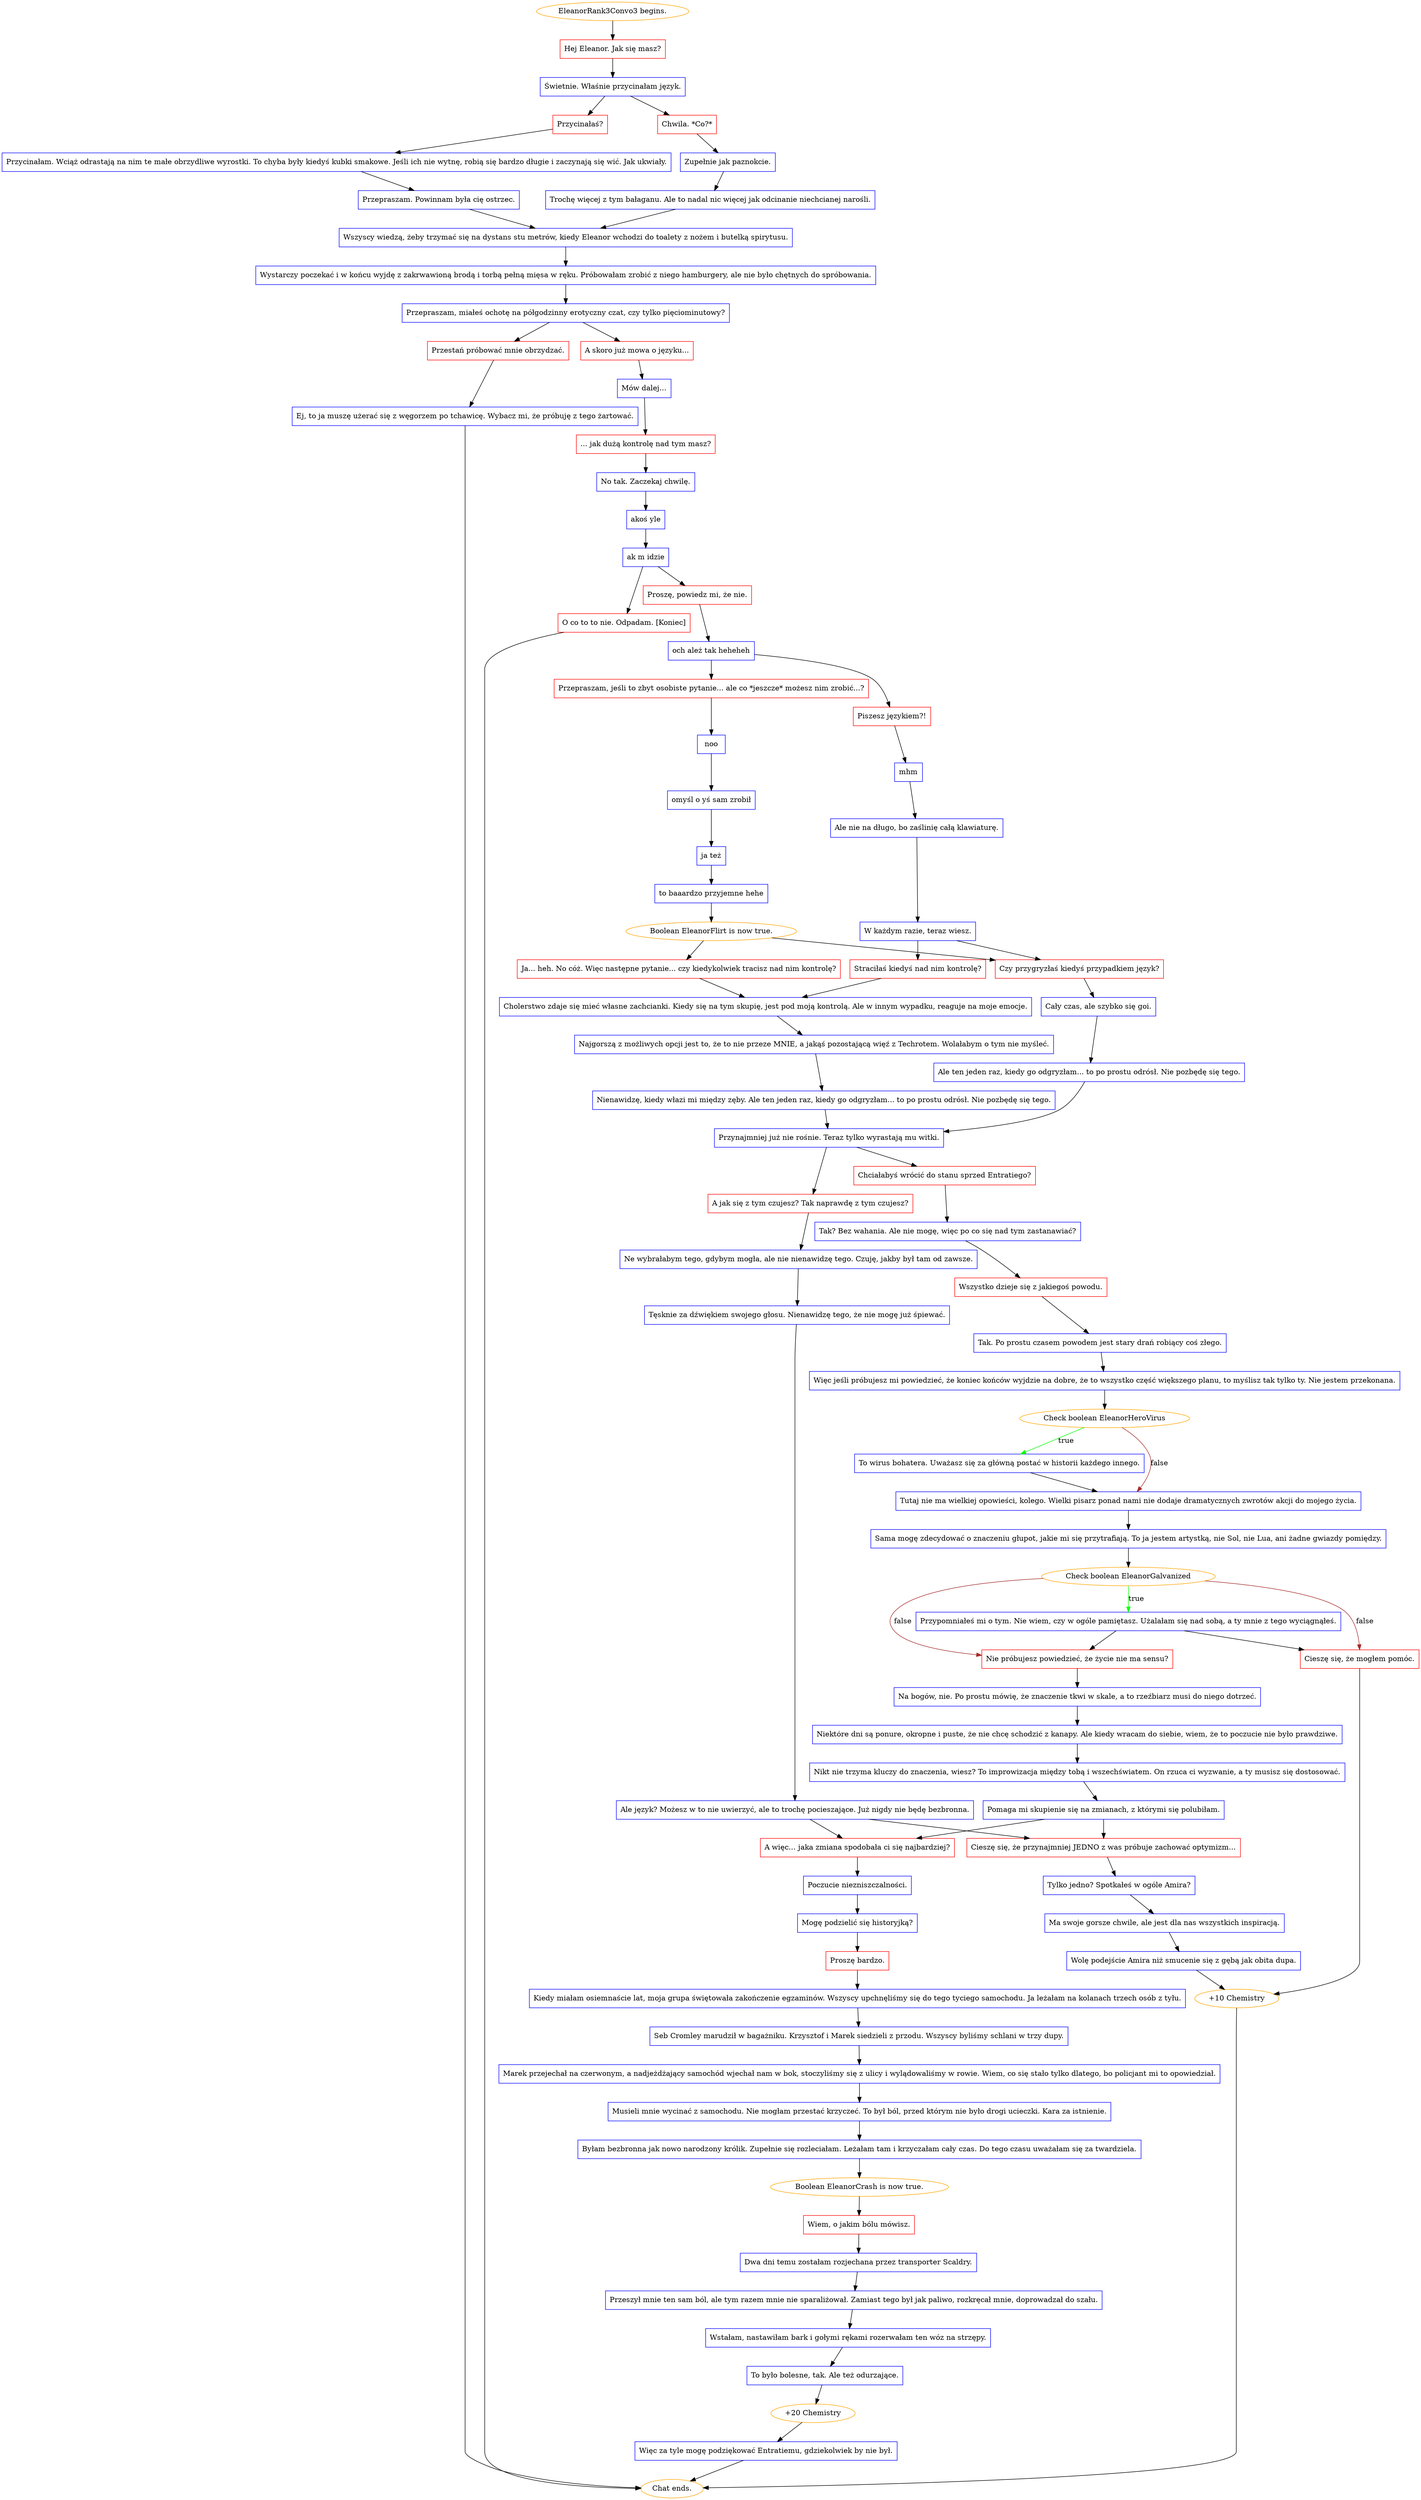 digraph {
	"EleanorRank3Convo3 begins." [color=orange];
		"EleanorRank3Convo3 begins." -> j1150736474;
	j1150736474 [label="Hej Eleanor. Jak się masz?",shape=box,color=red];
		j1150736474 -> j2955023862;
	j2955023862 [label="Świetnie. Właśnie przycinałam język.",shape=box,color=blue];
		j2955023862 -> j1239943639;
		j2955023862 -> j2635022493;
	j1239943639 [label="Przycinałaś?",shape=box,color=red];
		j1239943639 -> j973772295;
	j2635022493 [label="Chwila. *Co?*",shape=box,color=red];
		j2635022493 -> j301207371;
	j973772295 [label="Przycinałam. Wciąż odrastają na nim te małe obrzydliwe wyrostki. To chyba były kiedyś kubki smakowe. Jeśli ich nie wytnę, robią się bardzo długie i zaczynają się wić. Jak ukwiały.",shape=box,color=blue];
		j973772295 -> j439314474;
	j301207371 [label="Zupełnie jak paznokcie.",shape=box,color=blue];
		j301207371 -> j3692219632;
	j439314474 [label="Przepraszam. Powinnam była cię ostrzec.",shape=box,color=blue];
		j439314474 -> j816878542;
	j3692219632 [label="Trochę więcej z tym bałaganu. Ale to nadal nic więcej jak odcinanie niechcianej narośli.",shape=box,color=blue];
		j3692219632 -> j816878542;
	j816878542 [label="Wszyscy wiedzą, żeby trzymać się na dystans stu metrów, kiedy Eleanor wchodzi do toalety z nożem i butelką spirytusu.",shape=box,color=blue];
		j816878542 -> j2334762834;
	j2334762834 [label="Wystarczy poczekać i w końcu wyjdę z zakrwawioną brodą i torbą pełną mięsa w ręku. Próbowałam zrobić z niego hamburgery, ale nie było chętnych do spróbowania.",shape=box,color=blue];
		j2334762834 -> j2878316198;
	j2878316198 [label="Przepraszam, miałeś ochotę na półgodzinny erotyczny czat, czy tylko pięciominutowy?",shape=box,color=blue];
		j2878316198 -> j2058236579;
		j2878316198 -> j1327915573;
	j2058236579 [label="Przestań próbować mnie obrzydzać.",shape=box,color=red];
		j2058236579 -> j2570733984;
	j1327915573 [label="A skoro już mowa o języku...",shape=box,color=red];
		j1327915573 -> j3232246985;
	j2570733984 [label="Ej, to ja muszę użerać się z węgorzem po tchawicę. Wybacz mi, że próbuję z tego żartować.",shape=box,color=blue];
		j2570733984 -> "Chat ends.";
	j3232246985 [label="Mów dalej...",shape=box,color=blue];
		j3232246985 -> j3685674793;
	"Chat ends." [color=orange];
	j3685674793 [label="... jak dużą kontrolę nad tym masz?",shape=box,color=red];
		j3685674793 -> j584676490;
	j584676490 [label="No tak. Zaczekaj chwilę.",shape=box,color=blue];
		j584676490 -> j1288688488;
	j1288688488 [label="akoś yle",shape=box,color=blue];
		j1288688488 -> j2258841864;
	j2258841864 [label="ak m idzie",shape=box,color=blue];
		j2258841864 -> j794816155;
		j2258841864 -> j2221548010;
	j794816155 [label="Proszę, powiedz mi, że nie.",shape=box,color=red];
		j794816155 -> j2673384042;
	j2221548010 [label="O co to to nie. Odpadam. [Koniec]",shape=box,color=red];
		j2221548010 -> "Chat ends.";
	j2673384042 [label="och ależ tak heheheh",shape=box,color=blue];
		j2673384042 -> j2079854084;
		j2673384042 -> j1818777782;
	j2079854084 [label="Piszesz językiem?!",shape=box,color=red];
		j2079854084 -> j2732119523;
	j1818777782 [label="Przepraszam, jeśli to zbyt osobiste pytanie... ale co *jeszcze* możesz nim zrobić...?",shape=box,color=red];
		j1818777782 -> j1465651010;
	j2732119523 [label="mhm",shape=box,color=blue];
		j2732119523 -> j351449376;
	j1465651010 [label="noo",shape=box,color=blue];
		j1465651010 -> j1785896895;
	j351449376 [label="Ale nie na długo, bo zaślinię całą klawiaturę.",shape=box,color=blue];
		j351449376 -> j2349602549;
	j1785896895 [label="omyśl o yś sam zrobił",shape=box,color=blue];
		j1785896895 -> j3577122556;
	j2349602549 [label="W każdym razie, teraz wiesz.",shape=box,color=blue];
		j2349602549 -> j539436970;
		j2349602549 -> j2863912083;
	j3577122556 [label="ja też",shape=box,color=blue];
		j3577122556 -> j2367021765;
	j539436970 [label="Straciłaś kiedyś nad nim kontrolę?",shape=box,color=red];
		j539436970 -> j3087374815;
	j2863912083 [label="Czy przygryzłaś kiedyś przypadkiem język?",shape=box,color=red];
		j2863912083 -> j3887009452;
	j2367021765 [label="to baaardzo przyjemne hehe",shape=box,color=blue];
		j2367021765 -> j1548558611;
	j3087374815 [label="Cholerstwo zdaje się mieć własne zachcianki. Kiedy się na tym skupię, jest pod moją kontrolą. Ale w innym wypadku, reaguje na moje emocje.",shape=box,color=blue];
		j3087374815 -> j3076944491;
	j3887009452 [label="Cały czas, ale szybko się goi.",shape=box,color=blue];
		j3887009452 -> j2818176252;
	j1548558611 [label="Boolean EleanorFlirt is now true.",color=orange];
		j1548558611 -> j4288344464;
		j1548558611 -> j2863912083;
	j3076944491 [label="Najgorszą z możliwych opcji jest to, że to nie przeze MNIE, a jakąś pozostającą więź z Techrotem. Wolałabym o tym nie myśleć.",shape=box,color=blue];
		j3076944491 -> j3313490203;
	j2818176252 [label="Ale ten jeden raz, kiedy go odgryzłam... to po prostu odrósł. Nie pozbędę się tego.",shape=box,color=blue];
		j2818176252 -> j364726729;
	j4288344464 [label="Ja... heh. No cóż. Więc następne pytanie... czy kiedykolwiek tracisz nad nim kontrolę?",shape=box,color=red];
		j4288344464 -> j3087374815;
	j3313490203 [label="Nienawidzę, kiedy włazi mi między zęby. Ale ten jeden raz, kiedy go odgryzłam... to po prostu odrósł. Nie pozbędę się tego.",shape=box,color=blue];
		j3313490203 -> j364726729;
	j364726729 [label="Przynajmniej już nie rośnie. Teraz tylko wyrastają mu witki.",shape=box,color=blue];
		j364726729 -> j2436139834;
		j364726729 -> j1948593855;
	j2436139834 [label="Chciałabyś wrócić do stanu sprzed Entratiego?",shape=box,color=red];
		j2436139834 -> j3646688168;
	j1948593855 [label="A jak się z tym czujesz? Tak naprawdę z tym czujesz?",shape=box,color=red];
		j1948593855 -> j844106004;
	j3646688168 [label="Tak? Bez wahania. Ale nie mogę, więc po co się nad tym zastanawiać?",shape=box,color=blue];
		j3646688168 -> j3314679190;
	j844106004 [label="Ne wybrałabym tego, gdybym mogła, ale nie nienawidzę tego. Czuję, jakby był tam od zawsze.",shape=box,color=blue];
		j844106004 -> j3186989945;
	j3314679190 [label="Wszystko dzieje się z jakiegoś powodu.",shape=box,color=red];
		j3314679190 -> j3368584317;
	j3186989945 [label="Tęsknie za dźwiękiem swojego głosu. Nienawidzę tego, że nie mogę już śpiewać.",shape=box,color=blue];
		j3186989945 -> j3652919603;
	j3368584317 [label="Tak. Po prostu czasem powodem jest stary drań robiący coś złego.",shape=box,color=blue];
		j3368584317 -> j581878098;
	j3652919603 [label="Ale język? Możesz w to nie uwierzyć, ale to trochę pocieszające. Już nigdy nie będę bezbronna.",shape=box,color=blue];
		j3652919603 -> j311051003;
		j3652919603 -> j691774507;
	j581878098 [label="Więc jeśli próbujesz mi powiedzieć, że koniec końców wyjdzie na dobre, że to wszystko część większego planu, to myślisz tak tylko ty. Nie jestem przekonana.",shape=box,color=blue];
		j581878098 -> j2507987141;
	j311051003 [label="A więc… jaka zmiana spodobała ci się najbardziej?",shape=box,color=red];
		j311051003 -> j1901454756;
	j691774507 [label="Cieszę się, że przynajmniej JEDNO z was próbuje zachować optymizm...",shape=box,color=red];
		j691774507 -> j639114248;
	j2507987141 [label="Check boolean EleanorHeroVirus",color=orange];
		j2507987141 -> j2485050276 [label=true,color=green];
		j2507987141 -> j3707876731 [label=false,color=brown];
	j1901454756 [label="Poczucie niezniszczalności.",shape=box,color=blue];
		j1901454756 -> j3054689023;
	j639114248 [label="Tylko jedno? Spotkałeś w ogóle Amira?",shape=box,color=blue];
		j639114248 -> j2751025124;
	j2485050276 [label="To wirus bohatera. Uważasz się za główną postać w historii każdego innego.",shape=box,color=blue];
		j2485050276 -> j3707876731;
	j3707876731 [label="Tutaj nie ma wielkiej opowieści, kolego. Wielki pisarz ponad nami nie dodaje dramatycznych zwrotów akcji do mojego życia.",shape=box,color=blue];
		j3707876731 -> j182489119;
	j3054689023 [label="Mogę podzielić się historyjką?",shape=box,color=blue];
		j3054689023 -> j246240226;
	j2751025124 [label="Ma swoje gorsze chwile, ale jest dla nas wszystkich inspiracją.",shape=box,color=blue];
		j2751025124 -> j3192826263;
	j182489119 [label="Sama mogę zdecydować o znaczeniu głupot, jakie mi się przytrafiają. To ja jestem artystką, nie Sol, nie Lua, ani żadne gwiazdy pomiędzy.",shape=box,color=blue];
		j182489119 -> j3106372514;
	j246240226 [label="Proszę bardzo.",shape=box,color=red];
		j246240226 -> j1959579096;
	j3192826263 [label="Wolę podejście Amira niż smucenie się z gębą jak obita dupa.",shape=box,color=blue];
		j3192826263 -> j1933300832;
	j3106372514 [label="Check boolean EleanorGalvanized",color=orange];
		j3106372514 -> j229798295 [label=true,color=green];
		j3106372514 -> j1656050569 [label=false,color=brown];
		j3106372514 -> j3926699680 [label=false,color=brown];
	j1959579096 [label="Kiedy miałam osiemnaście lat, moja grupa świętowała zakończenie egzaminów. Wszyscy upchnęliśmy się do tego tyciego samochodu. Ja leżałam na kolanach trzech osób z tyłu.",shape=box,color=blue];
		j1959579096 -> j593918846;
	j1933300832 [label="+10 Chemistry",color=orange];
		j1933300832 -> "Chat ends.";
	j229798295 [label="Przypomniałeś mi o tym. Nie wiem, czy w ogóle pamiętasz. Użalałam się nad sobą, a ty mnie z tego wyciągnąłeś.",shape=box,color=blue];
		j229798295 -> j1656050569;
		j229798295 -> j3926699680;
	j1656050569 [label="Cieszę się, że mogłem pomóc.",shape=box,color=red];
		j1656050569 -> j1933300832;
	j3926699680 [label="Nie próbujesz powiedzieć, że życie nie ma sensu?",shape=box,color=red];
		j3926699680 -> j1129483247;
	j593918846 [label="Seb Cromley marudził w bagażniku. Krzysztof i Marek siedzieli z przodu. Wszyscy byliśmy schlani w trzy dupy.",shape=box,color=blue];
		j593918846 -> j3840672253;
	j1129483247 [label="Na bogów, nie. Po prostu mówię, że znaczenie tkwi w skale, a to rzeźbiarz musi do niego dotrzeć.",shape=box,color=blue];
		j1129483247 -> j238975359;
	j3840672253 [label="Marek przejechał na czerwonym, a nadjeżdżający samochód wjechał nam w bok, stoczyliśmy się z ulicy i wylądowaliśmy w rowie. Wiem, co się stało tylko dlatego, bo policjant mi to opowiedział.",shape=box,color=blue];
		j3840672253 -> j1578183917;
	j238975359 [label="Niektóre dni są ponure, okropne i puste, że nie chcę schodzić z kanapy. Ale kiedy wracam do siebie, wiem, że to poczucie nie było prawdziwe.",shape=box,color=blue];
		j238975359 -> j3838504679;
	j1578183917 [label="Musieli mnie wycinać z samochodu. Nie mogłam przestać krzyczeć. To był ból, przed którym nie było drogi ucieczki. Kara za istnienie.",shape=box,color=blue];
		j1578183917 -> j3553597591;
	j3838504679 [label="Nikt nie trzyma kluczy do znaczenia, wiesz? To improwizacja między tobą i wszechświatem. On rzuca ci wyzwanie, a ty musisz się dostosować.",shape=box,color=blue];
		j3838504679 -> j3324719100;
	j3553597591 [label="Byłam bezbronna jak nowo narodzony królik. Zupełnie się rozleciałam. Leżałam tam i krzyczałam cały czas. Do tego czasu uważałam się za twardziela.",shape=box,color=blue];
		j3553597591 -> j495378894;
	j3324719100 [label="Pomaga mi skupienie się na zmianach, z którymi się polubiłam.",shape=box,color=blue];
		j3324719100 -> j311051003;
		j3324719100 -> j691774507;
	j495378894 [label="Boolean EleanorCrash is now true.",color=orange];
		j495378894 -> j3123485841;
	j3123485841 [label="Wiem, o jakim bólu mówisz.",shape=box,color=red];
		j3123485841 -> j1764117525;
	j1764117525 [label="Dwa dni temu zostałam rozjechana przez transporter Scaldry.",shape=box,color=blue];
		j1764117525 -> j3013515139;
	j3013515139 [label="Przeszył mnie ten sam ból, ale tym razem mnie nie sparaliżował. Zamiast tego był jak paliwo, rozkręcał mnie, doprowadzał do szału.",shape=box,color=blue];
		j3013515139 -> j1854524022;
	j1854524022 [label="Wstałam, nastawiłam bark i gołymi rękami rozerwałam ten wóz na strzępy.",shape=box,color=blue];
		j1854524022 -> j3317134526;
	j3317134526 [label="To było bolesne, tak. Ale też odurzające.",shape=box,color=blue];
		j3317134526 -> j3047793451;
	j3047793451 [label="+20 Chemistry",color=orange];
		j3047793451 -> j740502313;
	j740502313 [label="Więc za tyle mogę podziękować Entratiemu, gdziekolwiek by nie był.",shape=box,color=blue];
		j740502313 -> "Chat ends.";
}